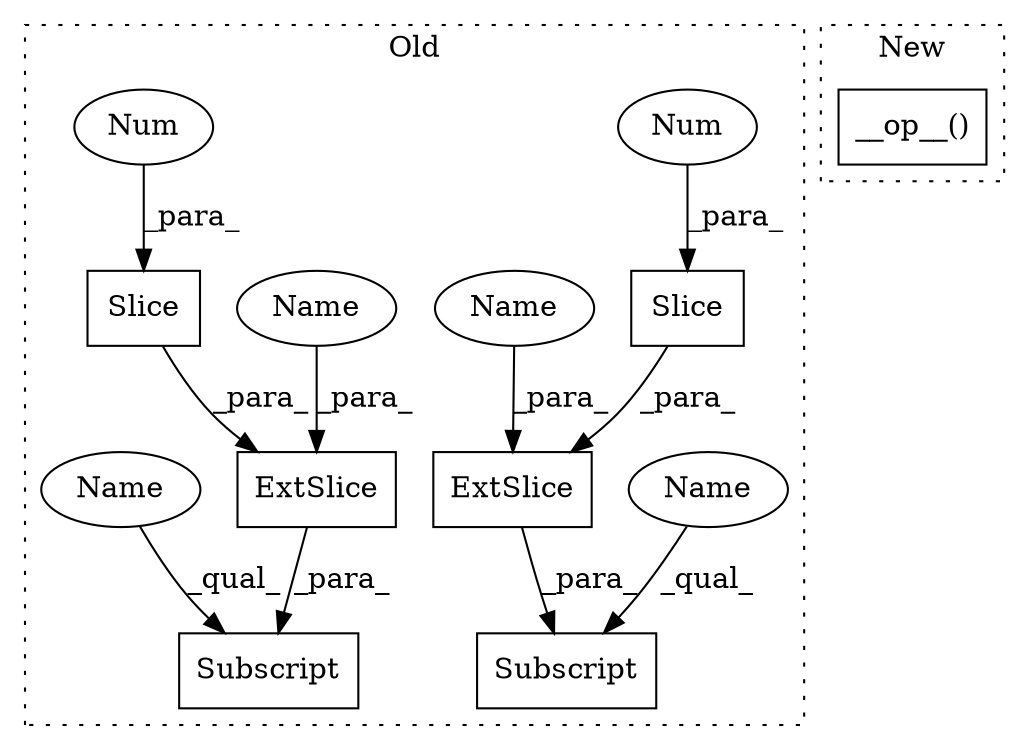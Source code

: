 digraph G {
subgraph cluster0 {
1 [label="Subscript" a="63" s="11214,0" l="10,0" shape="box"];
3 [label="Subscript" a="63" s="11103,0" l="10,0" shape="box"];
4 [label="ExtSlice" a="85" s="11214" l="1" shape="box"];
5 [label="ExtSlice" a="85" s="11103" l="1" shape="box"];
6 [label="Slice" a="80" s="11110" l="1" shape="box"];
7 [label="Num" a="76" s="11110" l="1" shape="ellipse"];
8 [label="Slice" a="80" s="11221" l="1" shape="box"];
9 [label="Num" a="76" s="11221" l="1" shape="ellipse"];
10 [label="Name" a="87" s="11103" l="1" shape="ellipse"];
11 [label="Name" a="87" s="11214" l="1" shape="ellipse"];
12 [label="Name" a="87" s="11105" l="3" shape="ellipse"];
13 [label="Name" a="87" s="11216" l="3" shape="ellipse"];
label = "Old";
style="dotted";
}
subgraph cluster1 {
2 [label="__op__()" a="75" s="10316,10344" l="12,1" shape="box"];
label = "New";
style="dotted";
}
4 -> 1 [label="_para_"];
5 -> 3 [label="_para_"];
6 -> 5 [label="_para_"];
7 -> 6 [label="_para_"];
8 -> 4 [label="_para_"];
9 -> 8 [label="_para_"];
10 -> 3 [label="_qual_"];
11 -> 1 [label="_qual_"];
12 -> 5 [label="_para_"];
13 -> 4 [label="_para_"];
}